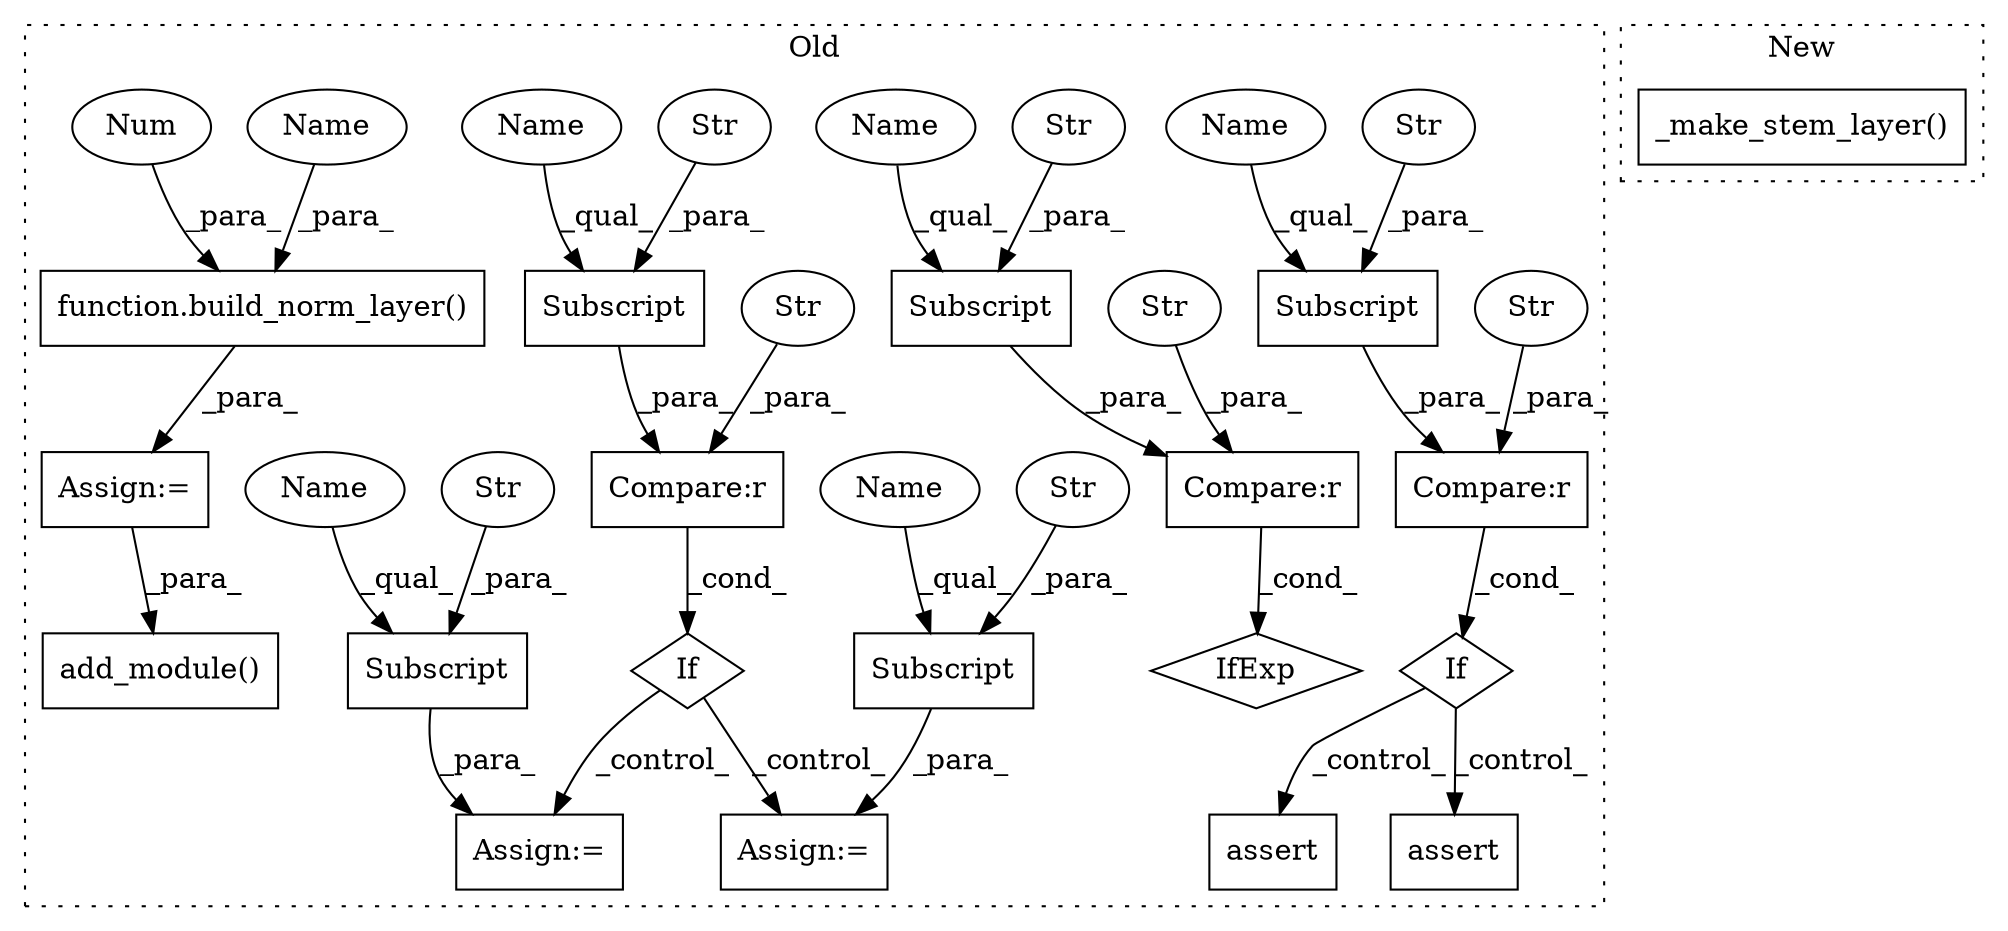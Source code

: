 digraph G {
subgraph cluster0 {
1 [label="assert" a="65" s="8339" l="7" shape="box"];
3 [label="If" a="96" s="8297,8325" l="3,14" shape="diamond"];
4 [label="Compare:r" a="40" s="8300" l="25" shape="box"];
5 [label="Str" a="66" s="8321" l="4" shape="ellipse"];
6 [label="Subscript" a="63" s="8300,0" l="17,0" shape="box"];
7 [label="Subscript" a="63" s="8598,0" l="22,0" shape="box"];
8 [label="Str" a="66" s="8608" l="11" shape="ellipse"];
9 [label="Subscript" a="63" s="8494,0" l="17,0" shape="box"];
10 [label="Compare:r" a="40" s="8494" l="25" shape="box"];
11 [label="If" a="96" s="8491,8519" l="3,14" shape="diamond"];
12 [label="Subscript" a="63" s="8990,0" l="17,0" shape="box"];
13 [label="Compare:r" a="40" s="8990" l="25" shape="box"];
14 [label="Str" a="66" s="9011" l="4" shape="ellipse"];
15 [label="Str" a="66" s="8310" l="6" shape="ellipse"];
16 [label="Str" a="66" s="9000" l="6" shape="ellipse"];
17 [label="Str" a="66" s="8515" l="4" shape="ellipse"];
18 [label="Str" a="66" s="8504" l="6" shape="ellipse"];
19 [label="Subscript" a="63" s="8548,0" l="20,0" shape="box"];
20 [label="Str" a="66" s="8558" l="9" shape="ellipse"];
21 [label="IfExp" a="51" s="8986,9015" l="4,6" shape="diamond"];
22 [label="assert" a="65" s="8398" l="7" shape="box"];
23 [label="function.build_norm_layer()" a="75" s="8919,8949" l="17,1" shape="box"];
24 [label="Num" a="76" s="8947" l="2" shape="ellipse"];
25 [label="add_module()" a="75" s="9035,9081" l="16,1" shape="box"];
26 [label="Assign:=" a="68" s="8545" l="3" shape="box"];
27 [label="Assign:=" a="68" s="8916" l="3" shape="box"];
28 [label="Assign:=" a="68" s="8595" l="3" shape="box"];
29 [label="Name" a="87" s="8990" l="9" shape="ellipse"];
30 [label="Name" a="87" s="8598" l="9" shape="ellipse"];
31 [label="Name" a="87" s="8548" l="9" shape="ellipse"];
32 [label="Name" a="87" s="8494" l="9" shape="ellipse"];
33 [label="Name" a="87" s="8300" l="9" shape="ellipse"];
34 [label="Name" a="87" s="8936" l="9" shape="ellipse"];
label = "Old";
style="dotted";
}
subgraph cluster1 {
2 [label="_make_stem_layer()" a="75" s="8854" l="23" shape="box"];
label = "New";
style="dotted";
}
3 -> 22 [label="_control_"];
3 -> 1 [label="_control_"];
4 -> 3 [label="_cond_"];
5 -> 4 [label="_para_"];
6 -> 4 [label="_para_"];
7 -> 28 [label="_para_"];
8 -> 7 [label="_para_"];
9 -> 10 [label="_para_"];
10 -> 11 [label="_cond_"];
11 -> 26 [label="_control_"];
11 -> 28 [label="_control_"];
12 -> 13 [label="_para_"];
13 -> 21 [label="_cond_"];
14 -> 13 [label="_para_"];
15 -> 6 [label="_para_"];
16 -> 12 [label="_para_"];
17 -> 10 [label="_para_"];
18 -> 9 [label="_para_"];
19 -> 26 [label="_para_"];
20 -> 19 [label="_para_"];
23 -> 27 [label="_para_"];
24 -> 23 [label="_para_"];
27 -> 25 [label="_para_"];
29 -> 12 [label="_qual_"];
30 -> 7 [label="_qual_"];
31 -> 19 [label="_qual_"];
32 -> 9 [label="_qual_"];
33 -> 6 [label="_qual_"];
34 -> 23 [label="_para_"];
}
